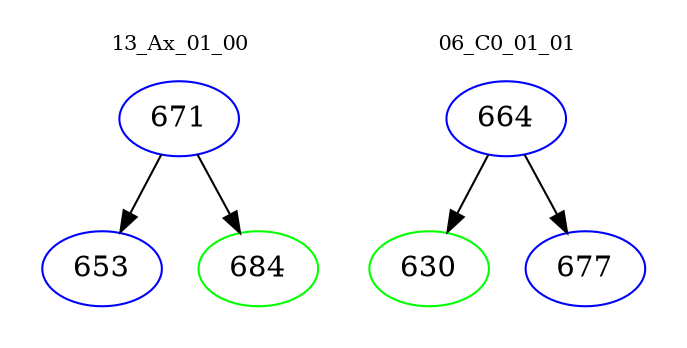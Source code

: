 digraph{
subgraph cluster_0 {
color = white
label = "13_Ax_01_00";
fontsize=10;
T0_671 [label="671", color="blue"]
T0_671 -> T0_653 [color="black"]
T0_653 [label="653", color="blue"]
T0_671 -> T0_684 [color="black"]
T0_684 [label="684", color="green"]
}
subgraph cluster_1 {
color = white
label = "06_C0_01_01";
fontsize=10;
T1_664 [label="664", color="blue"]
T1_664 -> T1_630 [color="black"]
T1_630 [label="630", color="green"]
T1_664 -> T1_677 [color="black"]
T1_677 [label="677", color="blue"]
}
}
